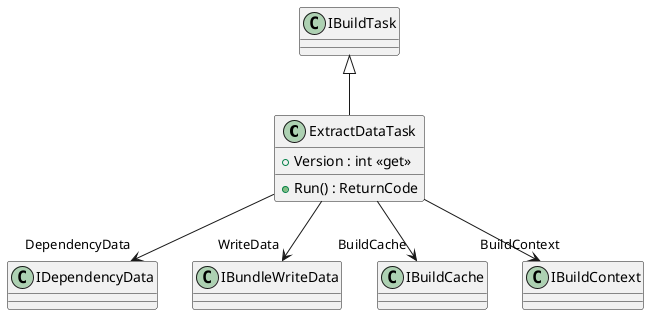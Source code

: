 @startuml
class ExtractDataTask {
    + Version : int <<get>>
    + Run() : ReturnCode
}
IBuildTask <|-- ExtractDataTask
ExtractDataTask --> "DependencyData" IDependencyData
ExtractDataTask --> "WriteData" IBundleWriteData
ExtractDataTask --> "BuildCache" IBuildCache
ExtractDataTask --> "BuildContext" IBuildContext
@enduml
